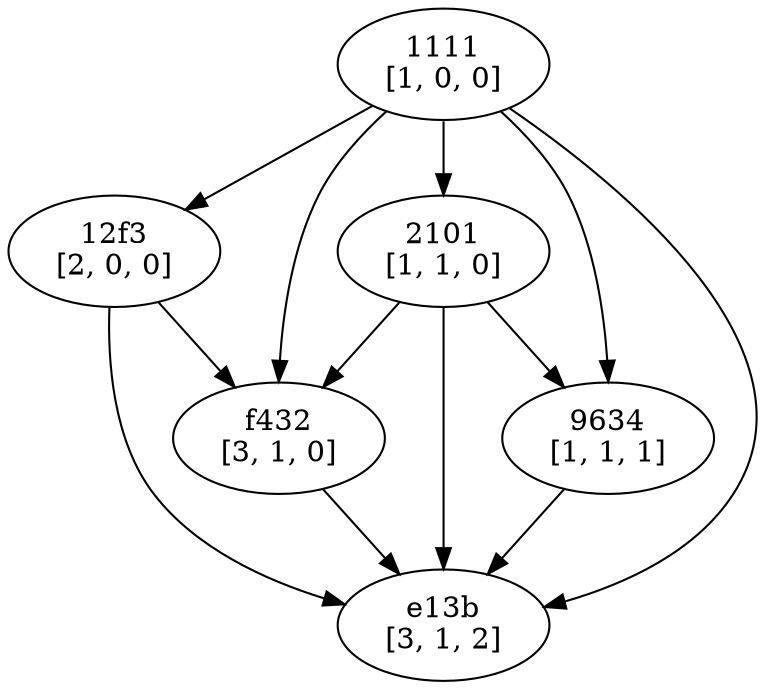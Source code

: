 digraph G {
  "1111" [label="1111\n[1, 0, 0]"];
  "12f3" [label="12f3\n[2, 0, 0]"];
  "2101" [label="2101\n[1, 1, 0]"];
  "9634" [label="9634\n[1, 1, 1]"];
  "e13b" [label="e13b\n[3, 1, 2]"];
  "f432" [label="f432\n[3, 1, 0]"];
  "2101" -> "9634";
  "1111" -> "9634";
  "2101" -> "f432";
  "1111" -> "f432";
  "1111" -> "2101";
  "1111" -> "12f3";
  "12f3" -> "f432";
  "1111" -> "e13b";
  "2101" -> "e13b";
  "12f3" -> "e13b";
  "9634" -> "e13b";
 
 
  "f432" -> "e13b";
}

